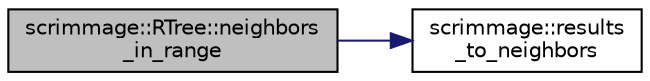 digraph "scrimmage::RTree::neighbors_in_range"
{
 // LATEX_PDF_SIZE
  edge [fontname="Helvetica",fontsize="10",labelfontname="Helvetica",labelfontsize="10"];
  node [fontname="Helvetica",fontsize="10",shape=record];
  rankdir="LR";
  Node1 [label="scrimmage::RTree::neighbors\l_in_range",height=0.2,width=0.4,color="black", fillcolor="grey75", style="filled", fontcolor="black",tooltip=" "];
  Node1 -> Node2 [color="midnightblue",fontsize="10",style="solid",fontname="Helvetica"];
  Node2 [label="scrimmage::results\l_to_neighbors",height=0.2,width=0.4,color="black", fillcolor="white", style="filled",URL="$namespacescrimmage.html#a2dc2f302707cae315a4acc7ea07b74ab",tooltip=" "];
}
